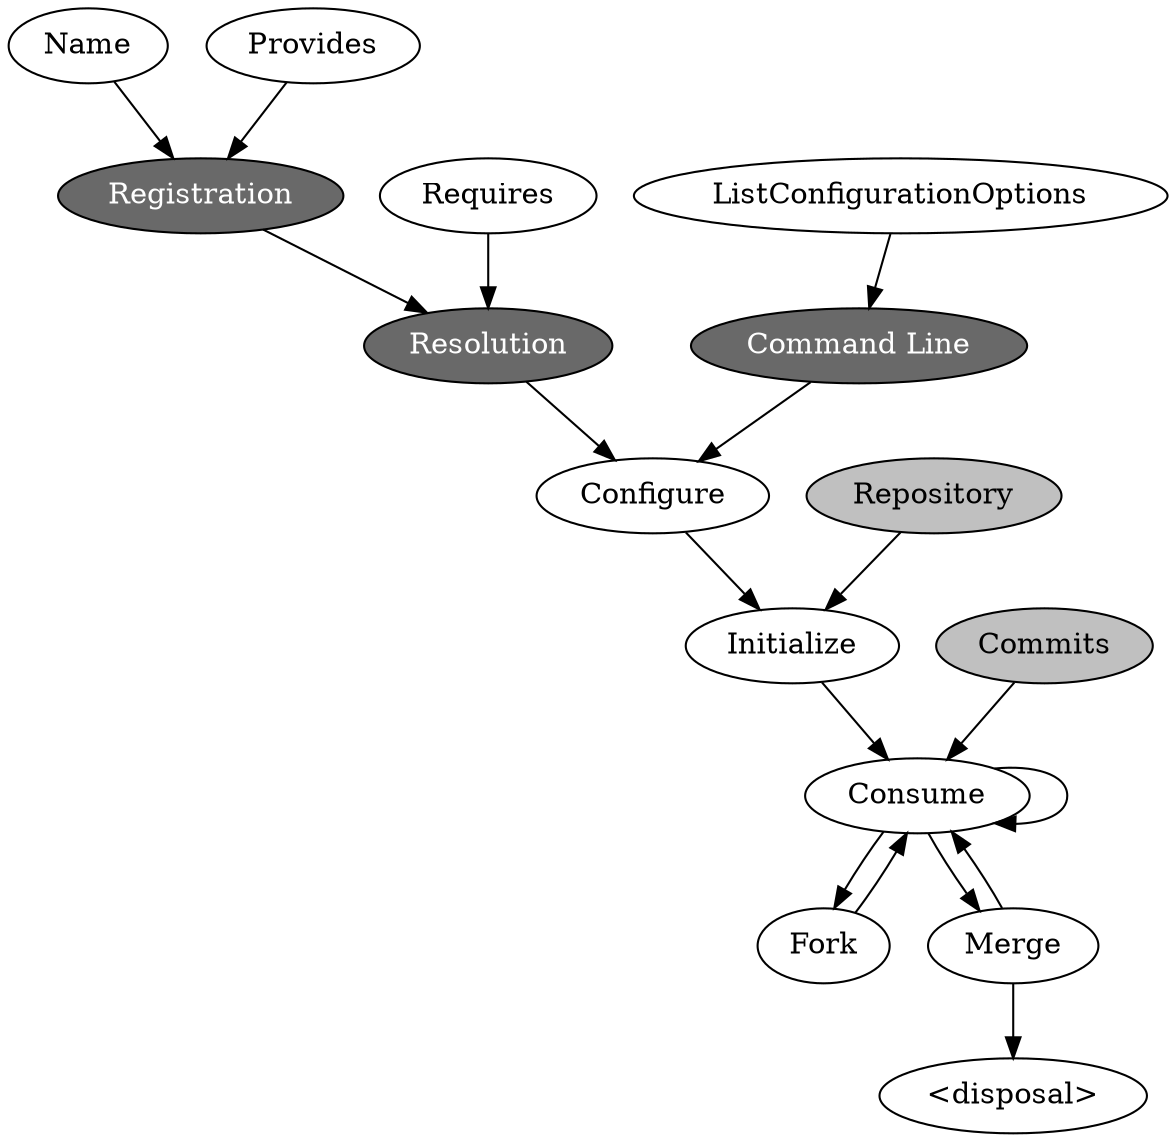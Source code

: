 digraph PipelineItem {
  Name -> Registration
  Provides -> Registration
  Registration -> Resolution
  Requires -> Resolution
  Resolution -> Configure
  ListConfigurationOptions -> "Command Line"
  "Command Line" -> Configure
  Configure -> Initialize
  Repository -> Initialize
  Initialize -> Consume
  Commits -> Consume
  Consume -> Consume
  Consume -> Fork
  Fork -> Consume
  Consume -> Merge
  Merge -> Consume
  Merge -> "<disposal>"
  Registration [style=filled, fillcolor=dimgray, fontcolor=white]
  Resolution [style=filled, fillcolor=dimgray, fontcolor=white]
  "Command Line" [style=filled, fillcolor=dimgray, fontcolor=white]
  Repository [style=filled, fillcolor=gray]
  Commits [style=filled, fillcolor=gray]
}